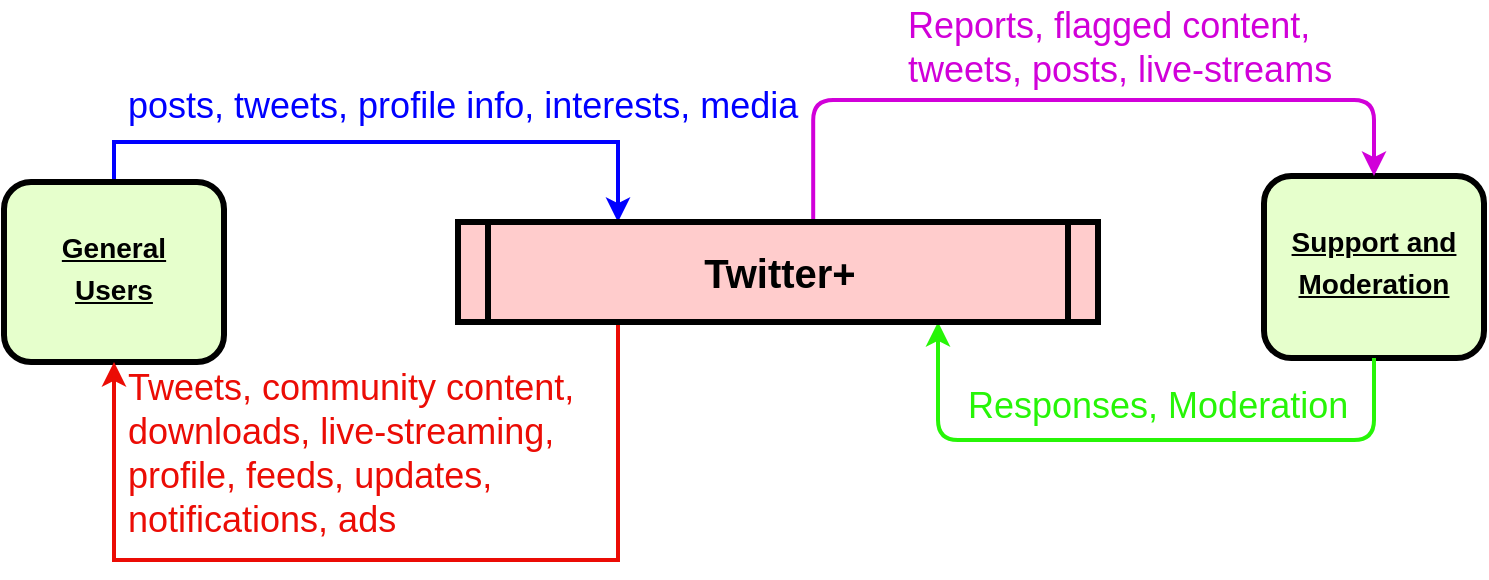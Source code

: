 <mxfile version="22.0.3" type="device">
  <diagram name="Page-1" id="c7558073-3199-34d8-9f00-42111426c3f3">
    <mxGraphModel dx="1050" dy="731" grid="1" gridSize="10" guides="1" tooltips="1" connect="1" arrows="1" fold="1" page="1" pageScale="1" pageWidth="1169" pageHeight="827" background="none" math="0" shadow="0">
      <root>
        <mxCell id="0" />
        <mxCell id="1" parent="0" />
        <mxCell id="rLxRKN44ufM92AqsDXj2-80" style="edgeStyle=orthogonalEdgeStyle;rounded=0;orthogonalLoop=1;jettySize=auto;html=1;exitX=0.5;exitY=0;exitDx=0;exitDy=0;entryX=0.25;entryY=0;entryDx=0;entryDy=0;strokeWidth=2;strokeColor=#0000FF;" parent="1" source="2" target="5" edge="1">
          <mxGeometry relative="1" as="geometry" />
        </mxCell>
        <mxCell id="2" value="&lt;p style=&quot;margin: 4px 0px 0px; text-align: center; text-decoration: underline; font-size: 14px;&quot;&gt;&lt;span style=&quot;background-color: initial;&quot;&gt;&lt;font style=&quot;font-size: 14px;&quot;&gt;&lt;br&gt;&lt;/font&gt;&lt;/span&gt;&lt;/p&gt;&lt;p style=&quot;margin: 4px 0px 0px; text-align: center; text-decoration: underline; font-size: 14px;&quot;&gt;&lt;span style=&quot;background-color: initial;&quot;&gt;&lt;font style=&quot;font-size: 14px;&quot;&gt;General&lt;/font&gt;&lt;/span&gt;&lt;/p&gt;&lt;p style=&quot;margin: 4px 0px 0px; text-align: center; text-decoration: underline; font-size: 14px;&quot;&gt;&lt;span style=&quot;background-color: initial;&quot;&gt;&lt;font style=&quot;font-size: 14px;&quot;&gt;Users&lt;/font&gt;&lt;/span&gt;&lt;br&gt;&lt;/p&gt;" style="verticalAlign=middle;align=center;overflow=fill;fontSize=12;fontFamily=Helvetica;html=1;rounded=1;fontStyle=1;strokeWidth=3;fillColor=#E6FFCC" parent="1" vertex="1">
          <mxGeometry x="230" y="371" width="110" height="90" as="geometry" />
        </mxCell>
        <mxCell id="8" value="&lt;p style=&quot;margin: 4px 0px 0px; text-align: center; text-decoration: underline; font-size: 14px;&quot;&gt;&lt;font style=&quot;font-size: 14px;&quot;&gt;&lt;br&gt;&lt;/font&gt;&lt;/p&gt;&lt;p style=&quot;margin: 4px 0px 0px; text-align: center; text-decoration: underline; font-size: 14px;&quot;&gt;&lt;font style=&quot;font-size: 14px;&quot;&gt;Support and&lt;/font&gt;&lt;/p&gt;&lt;p style=&quot;margin: 4px 0px 0px; text-align: center; text-decoration: underline; font-size: 14px;&quot;&gt;&lt;font style=&quot;font-size: 14px;&quot;&gt;Moderation&lt;/font&gt;&lt;/p&gt;" style="verticalAlign=middle;align=center;overflow=fill;fontSize=12;fontFamily=Helvetica;html=1;rounded=1;fontStyle=1;strokeWidth=3;fillColor=#E6FFCC" parent="1" vertex="1">
          <mxGeometry x="860" y="368" width="110" height="91" as="geometry" />
        </mxCell>
        <mxCell id="54" value="posts, tweets, profile info, interests, media" style="text;spacingTop=-5;align=left;fontColor=#0000FF;fontSize=18;" parent="1" vertex="1">
          <mxGeometry x="290" y="320" width="240" height="30" as="geometry" />
        </mxCell>
        <mxCell id="57" value="Tweets, community content,&#xa;downloads, live-streaming,&#xa;profile, feeds, updates,&#xa;notifications, ads" style="text;spacingTop=-5;align=left;fontColor=#EB0C05;fontSize=18;" parent="1" vertex="1">
          <mxGeometry x="290" y="461" width="240" height="84" as="geometry" />
        </mxCell>
        <mxCell id="68" value="" style="edgeStyle=elbowEdgeStyle;elbow=horizontal;strokeColor=#27F507;strokeWidth=2;entryX=0.75;entryY=1;entryDx=0;entryDy=0;" parent="1" source="8" target="5" edge="1">
          <mxGeometry width="100" height="100" relative="1" as="geometry">
            <mxPoint x="805" y="331" as="sourcePoint" />
            <mxPoint x="795" y="403.5" as="targetPoint" />
            <Array as="points">
              <mxPoint x="790" y="500" />
              <mxPoint x="805" y="360" />
            </Array>
          </mxGeometry>
        </mxCell>
        <mxCell id="69" value="" style="edgeStyle=segmentEdgeStyle;strokeColor=#D100D9;strokeWidth=2;exitX=0.555;exitY=0.003;exitDx=0;exitDy=0;exitPerimeter=0;entryX=0.5;entryY=0;entryDx=0;entryDy=0;" parent="1" source="5" target="8" edge="1">
          <mxGeometry width="100" height="100" relative="1" as="geometry">
            <mxPoint x="634.78" y="374.36" as="sourcePoint" />
            <mxPoint x="777" y="240" as="targetPoint" />
            <Array as="points">
              <mxPoint x="635" y="330" />
              <mxPoint x="915" y="330" />
            </Array>
          </mxGeometry>
        </mxCell>
        <mxCell id="70" value="Reports, flagged content,&#xa;tweets, posts, live-streams" style="text;spacingTop=-5;align=left;fontColor=#D100D9;fontSize=18;" parent="1" vertex="1">
          <mxGeometry x="680" y="280" width="191" height="46" as="geometry" />
        </mxCell>
        <mxCell id="71" value="Responses, Moderation" style="text;spacingTop=-5;align=left;fontColor=#27F507;fontSize=18;" parent="1" vertex="1">
          <mxGeometry x="710" y="470" width="190" height="28" as="geometry" />
        </mxCell>
        <mxCell id="suALSsnGtb8dUDYRmgGv-98" style="edgeStyle=orthogonalEdgeStyle;rounded=0;orthogonalLoop=1;jettySize=auto;html=1;exitX=0.5;exitY=1;exitDx=0;exitDy=0;" parent="1" source="57" target="57" edge="1">
          <mxGeometry relative="1" as="geometry" />
        </mxCell>
        <mxCell id="rLxRKN44ufM92AqsDXj2-78" style="edgeStyle=orthogonalEdgeStyle;rounded=0;orthogonalLoop=1;jettySize=auto;html=1;exitX=0.25;exitY=1;exitDx=0;exitDy=0;entryX=0.5;entryY=1;entryDx=0;entryDy=0;fontColor=#0000FF;strokeColor=#EB0C05;strokeWidth=2;" parent="1" source="5" target="2" edge="1">
          <mxGeometry relative="1" as="geometry">
            <Array as="points">
              <mxPoint x="537" y="560" />
              <mxPoint x="285" y="560" />
            </Array>
          </mxGeometry>
        </mxCell>
        <mxCell id="5" value="Twitter+" style="shape=process;whiteSpace=wrap;align=center;verticalAlign=middle;size=0.048;fontStyle=1;strokeWidth=3;fillColor=#FFCCCC;fontSize=20;" parent="1" vertex="1">
          <mxGeometry x="457" y="391" width="320" height="50" as="geometry" />
        </mxCell>
      </root>
    </mxGraphModel>
  </diagram>
</mxfile>
